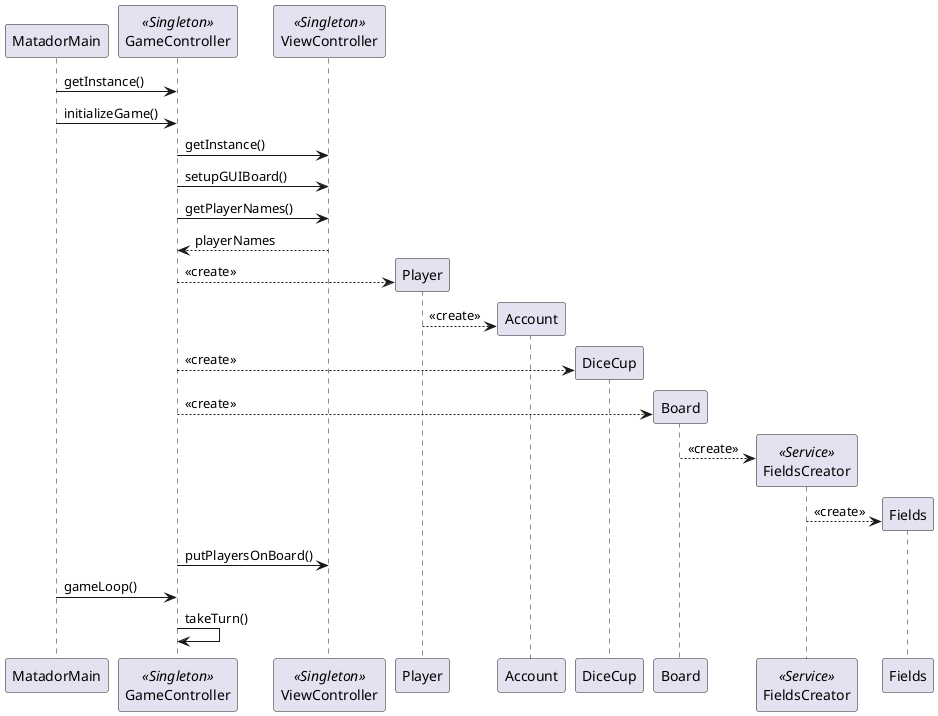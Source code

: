 @startuml
'https://plantuml.com/sequence-diagram

'autonumber

Participant MatadorMain
Participant GameController <<Singleton>>
Participant ViewController <<Singleton>>


MatadorMain -> GameController : getInstance()
MatadorMain -> GameController : initializeGame()

GameController -> ViewController : getInstance()

GameController -> ViewController : setupGUIBoard()
GameController -> ViewController : getPlayerNames()
ViewController --> GameController : playerNames

create Player

GameController --> Player : «create»

create Account

Player --> Account : «create»

create DiceCup

GameController --> DiceCup : «create»

create Board

GameController --> Board : «create»

create FieldsCreator <<Service>>

Board --> FieldsCreator : «create»

create Fields

FieldsCreator --> Fields : «create»


GameController -> ViewController : putPlayersOnBoard()

MatadorMain -> GameController : gameLoop()

GameController -> GameController : takeTurn()


@enduml
